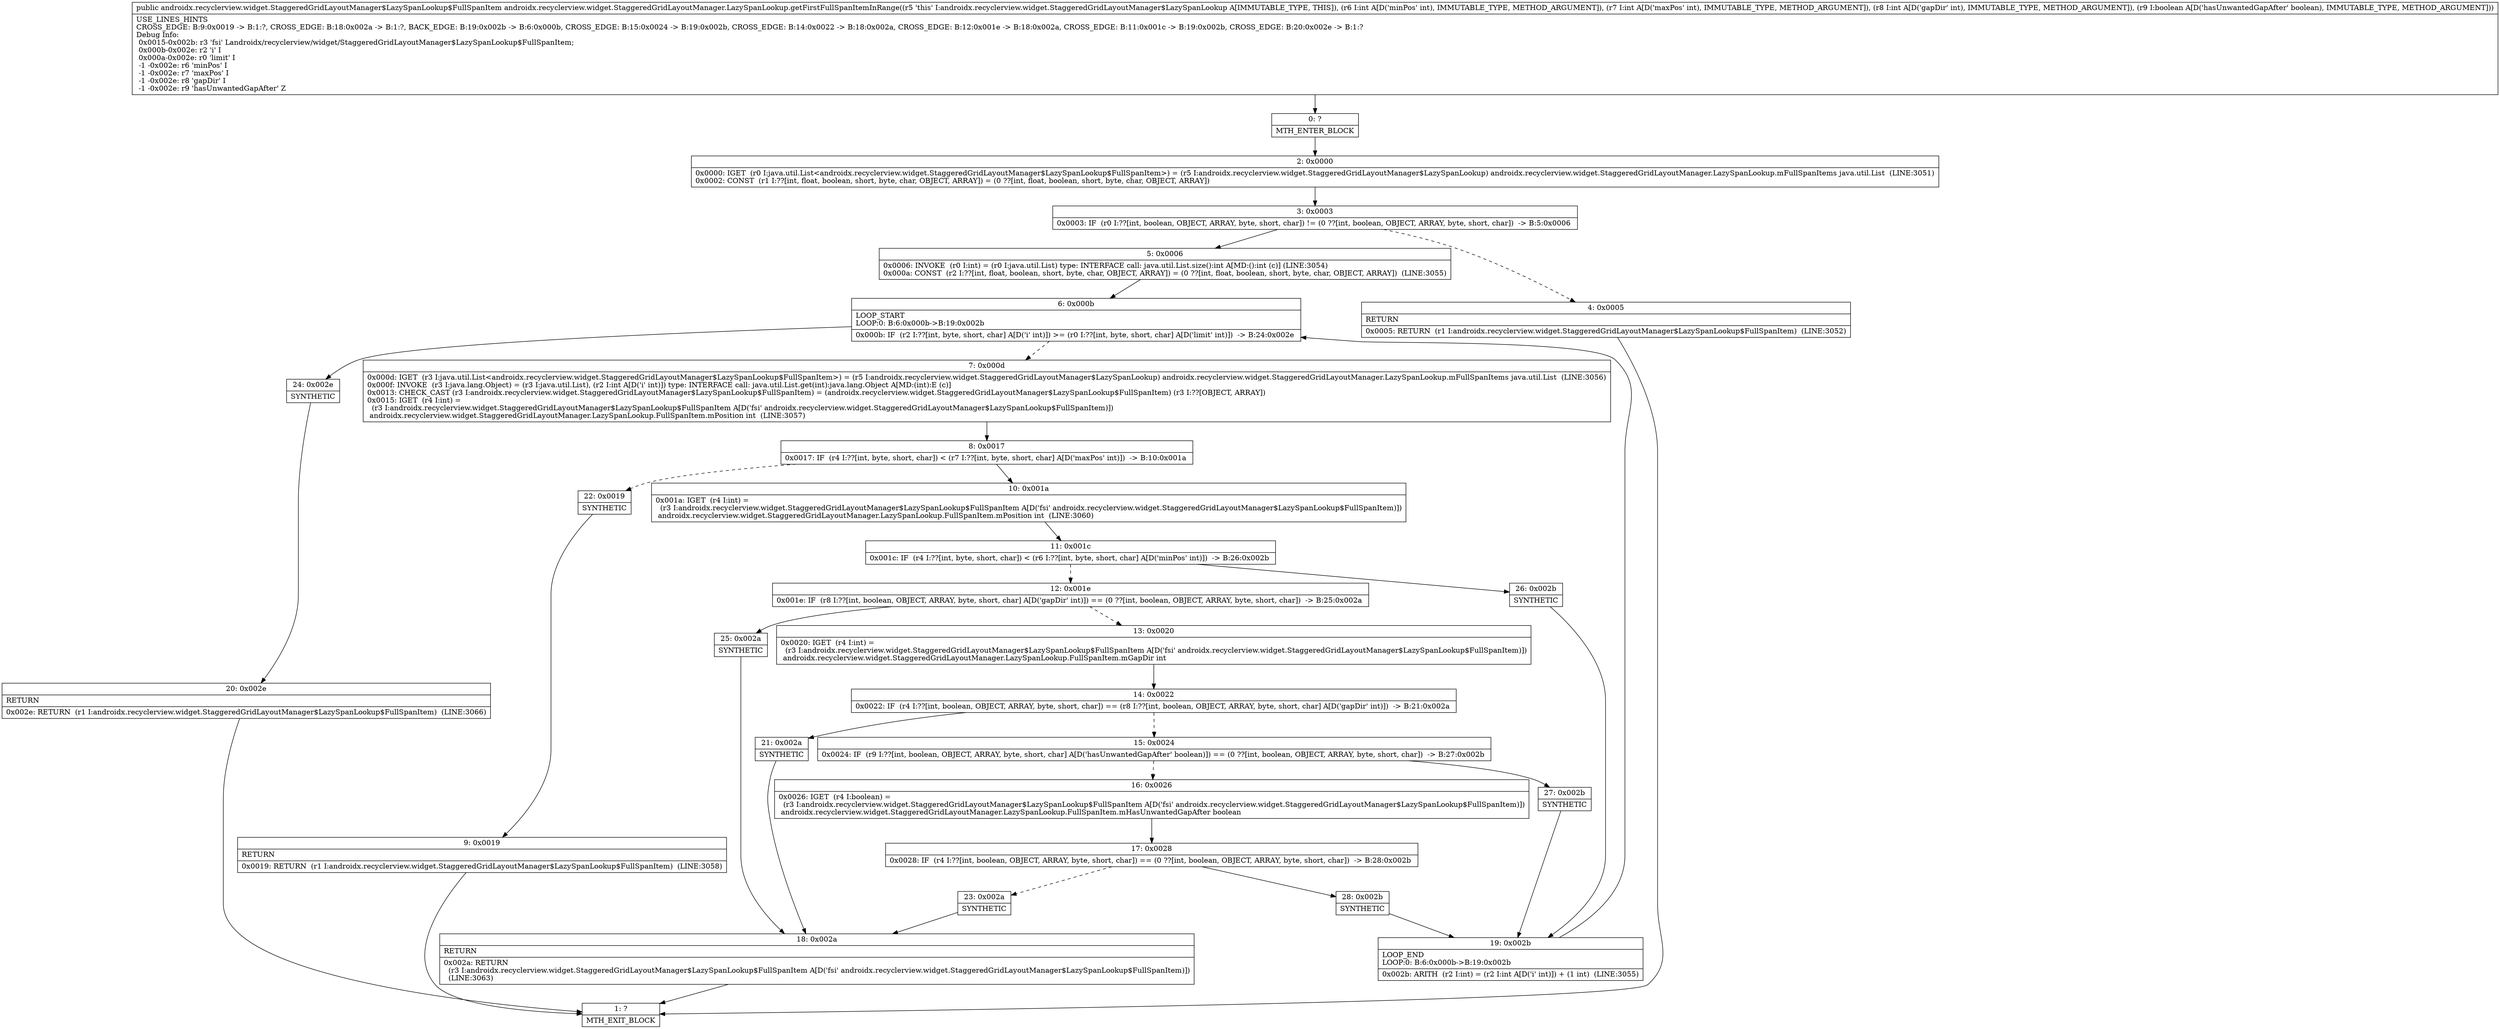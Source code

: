 digraph "CFG forandroidx.recyclerview.widget.StaggeredGridLayoutManager.LazySpanLookup.getFirstFullSpanItemInRange(IIIZ)Landroidx\/recyclerview\/widget\/StaggeredGridLayoutManager$LazySpanLookup$FullSpanItem;" {
Node_0 [shape=record,label="{0\:\ ?|MTH_ENTER_BLOCK\l}"];
Node_2 [shape=record,label="{2\:\ 0x0000|0x0000: IGET  (r0 I:java.util.List\<androidx.recyclerview.widget.StaggeredGridLayoutManager$LazySpanLookup$FullSpanItem\>) = (r5 I:androidx.recyclerview.widget.StaggeredGridLayoutManager$LazySpanLookup) androidx.recyclerview.widget.StaggeredGridLayoutManager.LazySpanLookup.mFullSpanItems java.util.List  (LINE:3051)\l0x0002: CONST  (r1 I:??[int, float, boolean, short, byte, char, OBJECT, ARRAY]) = (0 ??[int, float, boolean, short, byte, char, OBJECT, ARRAY]) \l}"];
Node_3 [shape=record,label="{3\:\ 0x0003|0x0003: IF  (r0 I:??[int, boolean, OBJECT, ARRAY, byte, short, char]) != (0 ??[int, boolean, OBJECT, ARRAY, byte, short, char])  \-\> B:5:0x0006 \l}"];
Node_4 [shape=record,label="{4\:\ 0x0005|RETURN\l|0x0005: RETURN  (r1 I:androidx.recyclerview.widget.StaggeredGridLayoutManager$LazySpanLookup$FullSpanItem)  (LINE:3052)\l}"];
Node_1 [shape=record,label="{1\:\ ?|MTH_EXIT_BLOCK\l}"];
Node_5 [shape=record,label="{5\:\ 0x0006|0x0006: INVOKE  (r0 I:int) = (r0 I:java.util.List) type: INTERFACE call: java.util.List.size():int A[MD:():int (c)] (LINE:3054)\l0x000a: CONST  (r2 I:??[int, float, boolean, short, byte, char, OBJECT, ARRAY]) = (0 ??[int, float, boolean, short, byte, char, OBJECT, ARRAY])  (LINE:3055)\l}"];
Node_6 [shape=record,label="{6\:\ 0x000b|LOOP_START\lLOOP:0: B:6:0x000b\-\>B:19:0x002b\l|0x000b: IF  (r2 I:??[int, byte, short, char] A[D('i' int)]) \>= (r0 I:??[int, byte, short, char] A[D('limit' int)])  \-\> B:24:0x002e \l}"];
Node_7 [shape=record,label="{7\:\ 0x000d|0x000d: IGET  (r3 I:java.util.List\<androidx.recyclerview.widget.StaggeredGridLayoutManager$LazySpanLookup$FullSpanItem\>) = (r5 I:androidx.recyclerview.widget.StaggeredGridLayoutManager$LazySpanLookup) androidx.recyclerview.widget.StaggeredGridLayoutManager.LazySpanLookup.mFullSpanItems java.util.List  (LINE:3056)\l0x000f: INVOKE  (r3 I:java.lang.Object) = (r3 I:java.util.List), (r2 I:int A[D('i' int)]) type: INTERFACE call: java.util.List.get(int):java.lang.Object A[MD:(int):E (c)]\l0x0013: CHECK_CAST (r3 I:androidx.recyclerview.widget.StaggeredGridLayoutManager$LazySpanLookup$FullSpanItem) = (androidx.recyclerview.widget.StaggeredGridLayoutManager$LazySpanLookup$FullSpanItem) (r3 I:??[OBJECT, ARRAY]) \l0x0015: IGET  (r4 I:int) = \l  (r3 I:androidx.recyclerview.widget.StaggeredGridLayoutManager$LazySpanLookup$FullSpanItem A[D('fsi' androidx.recyclerview.widget.StaggeredGridLayoutManager$LazySpanLookup$FullSpanItem)])\l androidx.recyclerview.widget.StaggeredGridLayoutManager.LazySpanLookup.FullSpanItem.mPosition int  (LINE:3057)\l}"];
Node_8 [shape=record,label="{8\:\ 0x0017|0x0017: IF  (r4 I:??[int, byte, short, char]) \< (r7 I:??[int, byte, short, char] A[D('maxPos' int)])  \-\> B:10:0x001a \l}"];
Node_10 [shape=record,label="{10\:\ 0x001a|0x001a: IGET  (r4 I:int) = \l  (r3 I:androidx.recyclerview.widget.StaggeredGridLayoutManager$LazySpanLookup$FullSpanItem A[D('fsi' androidx.recyclerview.widget.StaggeredGridLayoutManager$LazySpanLookup$FullSpanItem)])\l androidx.recyclerview.widget.StaggeredGridLayoutManager.LazySpanLookup.FullSpanItem.mPosition int  (LINE:3060)\l}"];
Node_11 [shape=record,label="{11\:\ 0x001c|0x001c: IF  (r4 I:??[int, byte, short, char]) \< (r6 I:??[int, byte, short, char] A[D('minPos' int)])  \-\> B:26:0x002b \l}"];
Node_12 [shape=record,label="{12\:\ 0x001e|0x001e: IF  (r8 I:??[int, boolean, OBJECT, ARRAY, byte, short, char] A[D('gapDir' int)]) == (0 ??[int, boolean, OBJECT, ARRAY, byte, short, char])  \-\> B:25:0x002a \l}"];
Node_13 [shape=record,label="{13\:\ 0x0020|0x0020: IGET  (r4 I:int) = \l  (r3 I:androidx.recyclerview.widget.StaggeredGridLayoutManager$LazySpanLookup$FullSpanItem A[D('fsi' androidx.recyclerview.widget.StaggeredGridLayoutManager$LazySpanLookup$FullSpanItem)])\l androidx.recyclerview.widget.StaggeredGridLayoutManager.LazySpanLookup.FullSpanItem.mGapDir int \l}"];
Node_14 [shape=record,label="{14\:\ 0x0022|0x0022: IF  (r4 I:??[int, boolean, OBJECT, ARRAY, byte, short, char]) == (r8 I:??[int, boolean, OBJECT, ARRAY, byte, short, char] A[D('gapDir' int)])  \-\> B:21:0x002a \l}"];
Node_15 [shape=record,label="{15\:\ 0x0024|0x0024: IF  (r9 I:??[int, boolean, OBJECT, ARRAY, byte, short, char] A[D('hasUnwantedGapAfter' boolean)]) == (0 ??[int, boolean, OBJECT, ARRAY, byte, short, char])  \-\> B:27:0x002b \l}"];
Node_16 [shape=record,label="{16\:\ 0x0026|0x0026: IGET  (r4 I:boolean) = \l  (r3 I:androidx.recyclerview.widget.StaggeredGridLayoutManager$LazySpanLookup$FullSpanItem A[D('fsi' androidx.recyclerview.widget.StaggeredGridLayoutManager$LazySpanLookup$FullSpanItem)])\l androidx.recyclerview.widget.StaggeredGridLayoutManager.LazySpanLookup.FullSpanItem.mHasUnwantedGapAfter boolean \l}"];
Node_17 [shape=record,label="{17\:\ 0x0028|0x0028: IF  (r4 I:??[int, boolean, OBJECT, ARRAY, byte, short, char]) == (0 ??[int, boolean, OBJECT, ARRAY, byte, short, char])  \-\> B:28:0x002b \l}"];
Node_23 [shape=record,label="{23\:\ 0x002a|SYNTHETIC\l}"];
Node_18 [shape=record,label="{18\:\ 0x002a|RETURN\l|0x002a: RETURN  \l  (r3 I:androidx.recyclerview.widget.StaggeredGridLayoutManager$LazySpanLookup$FullSpanItem A[D('fsi' androidx.recyclerview.widget.StaggeredGridLayoutManager$LazySpanLookup$FullSpanItem)])\l  (LINE:3063)\l}"];
Node_28 [shape=record,label="{28\:\ 0x002b|SYNTHETIC\l}"];
Node_19 [shape=record,label="{19\:\ 0x002b|LOOP_END\lLOOP:0: B:6:0x000b\-\>B:19:0x002b\l|0x002b: ARITH  (r2 I:int) = (r2 I:int A[D('i' int)]) + (1 int)  (LINE:3055)\l}"];
Node_27 [shape=record,label="{27\:\ 0x002b|SYNTHETIC\l}"];
Node_21 [shape=record,label="{21\:\ 0x002a|SYNTHETIC\l}"];
Node_25 [shape=record,label="{25\:\ 0x002a|SYNTHETIC\l}"];
Node_26 [shape=record,label="{26\:\ 0x002b|SYNTHETIC\l}"];
Node_22 [shape=record,label="{22\:\ 0x0019|SYNTHETIC\l}"];
Node_9 [shape=record,label="{9\:\ 0x0019|RETURN\l|0x0019: RETURN  (r1 I:androidx.recyclerview.widget.StaggeredGridLayoutManager$LazySpanLookup$FullSpanItem)  (LINE:3058)\l}"];
Node_24 [shape=record,label="{24\:\ 0x002e|SYNTHETIC\l}"];
Node_20 [shape=record,label="{20\:\ 0x002e|RETURN\l|0x002e: RETURN  (r1 I:androidx.recyclerview.widget.StaggeredGridLayoutManager$LazySpanLookup$FullSpanItem)  (LINE:3066)\l}"];
MethodNode[shape=record,label="{public androidx.recyclerview.widget.StaggeredGridLayoutManager$LazySpanLookup$FullSpanItem androidx.recyclerview.widget.StaggeredGridLayoutManager.LazySpanLookup.getFirstFullSpanItemInRange((r5 'this' I:androidx.recyclerview.widget.StaggeredGridLayoutManager$LazySpanLookup A[IMMUTABLE_TYPE, THIS]), (r6 I:int A[D('minPos' int), IMMUTABLE_TYPE, METHOD_ARGUMENT]), (r7 I:int A[D('maxPos' int), IMMUTABLE_TYPE, METHOD_ARGUMENT]), (r8 I:int A[D('gapDir' int), IMMUTABLE_TYPE, METHOD_ARGUMENT]), (r9 I:boolean A[D('hasUnwantedGapAfter' boolean), IMMUTABLE_TYPE, METHOD_ARGUMENT]))  | USE_LINES_HINTS\lCROSS_EDGE: B:9:0x0019 \-\> B:1:?, CROSS_EDGE: B:18:0x002a \-\> B:1:?, BACK_EDGE: B:19:0x002b \-\> B:6:0x000b, CROSS_EDGE: B:15:0x0024 \-\> B:19:0x002b, CROSS_EDGE: B:14:0x0022 \-\> B:18:0x002a, CROSS_EDGE: B:12:0x001e \-\> B:18:0x002a, CROSS_EDGE: B:11:0x001c \-\> B:19:0x002b, CROSS_EDGE: B:20:0x002e \-\> B:1:?\lDebug Info:\l  0x0015\-0x002b: r3 'fsi' Landroidx\/recyclerview\/widget\/StaggeredGridLayoutManager$LazySpanLookup$FullSpanItem;\l  0x000b\-0x002e: r2 'i' I\l  0x000a\-0x002e: r0 'limit' I\l  \-1 \-0x002e: r6 'minPos' I\l  \-1 \-0x002e: r7 'maxPos' I\l  \-1 \-0x002e: r8 'gapDir' I\l  \-1 \-0x002e: r9 'hasUnwantedGapAfter' Z\l}"];
MethodNode -> Node_0;Node_0 -> Node_2;
Node_2 -> Node_3;
Node_3 -> Node_4[style=dashed];
Node_3 -> Node_5;
Node_4 -> Node_1;
Node_5 -> Node_6;
Node_6 -> Node_7[style=dashed];
Node_6 -> Node_24;
Node_7 -> Node_8;
Node_8 -> Node_10;
Node_8 -> Node_22[style=dashed];
Node_10 -> Node_11;
Node_11 -> Node_12[style=dashed];
Node_11 -> Node_26;
Node_12 -> Node_13[style=dashed];
Node_12 -> Node_25;
Node_13 -> Node_14;
Node_14 -> Node_15[style=dashed];
Node_14 -> Node_21;
Node_15 -> Node_16[style=dashed];
Node_15 -> Node_27;
Node_16 -> Node_17;
Node_17 -> Node_23[style=dashed];
Node_17 -> Node_28;
Node_23 -> Node_18;
Node_18 -> Node_1;
Node_28 -> Node_19;
Node_19 -> Node_6;
Node_27 -> Node_19;
Node_21 -> Node_18;
Node_25 -> Node_18;
Node_26 -> Node_19;
Node_22 -> Node_9;
Node_9 -> Node_1;
Node_24 -> Node_20;
Node_20 -> Node_1;
}

